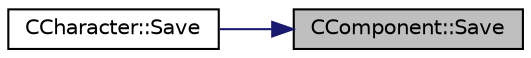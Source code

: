 digraph "CComponent::Save"
{
 // LATEX_PDF_SIZE
  edge [fontname="Helvetica",fontsize="10",labelfontname="Helvetica",labelfontsize="10"];
  node [fontname="Helvetica",fontsize="10",shape=record];
  rankdir="RL";
  Node68 [label="CComponent::Save",height=0.2,width=0.4,color="black", fillcolor="grey75", style="filled", fontcolor="black",tooltip=" "];
  Node68 -> Node69 [dir="back",color="midnightblue",fontsize="10",style="solid",fontname="Helvetica"];
  Node69 [label="CCharacter::Save",height=0.2,width=0.4,color="black", fillcolor="white", style="filled",URL="$class_c_character.html#ae606109ebef5561fbda23cd95b57496c",tooltip="saves the component"];
}
